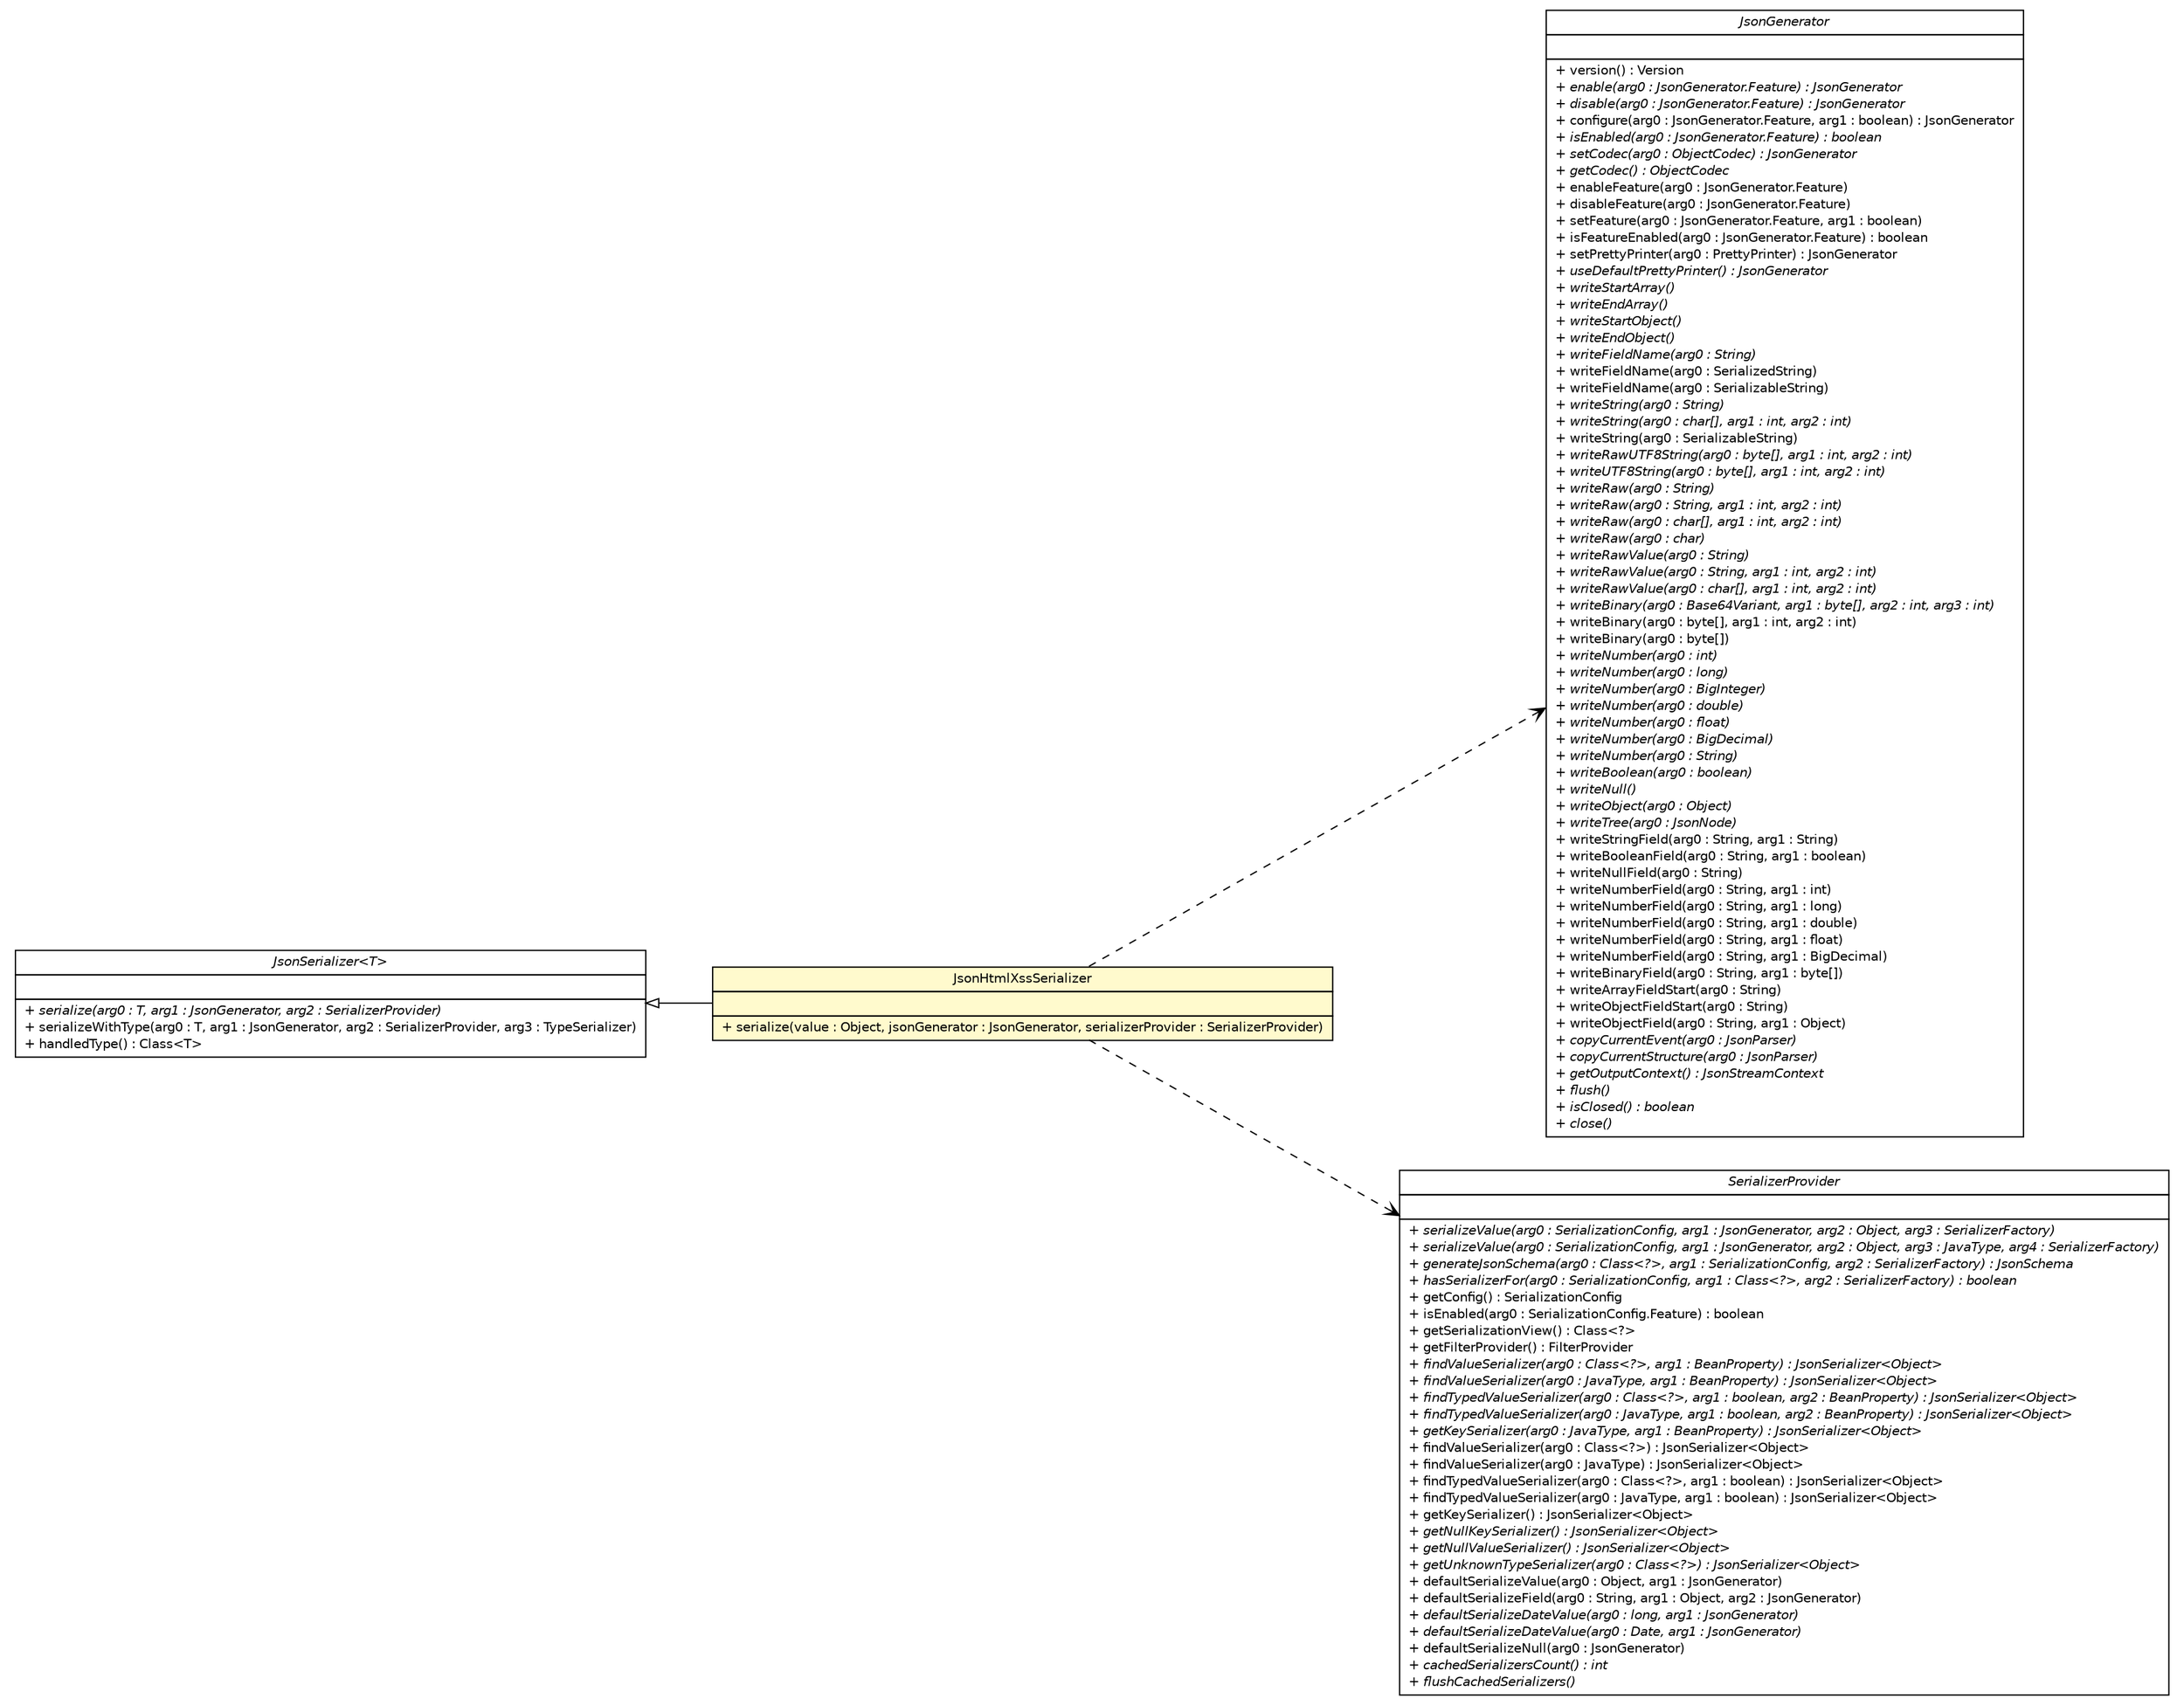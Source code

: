 #!/usr/local/bin/dot
#
# Class diagram 
# Generated by UMLGraph version 5.1 (http://www.umlgraph.org/)
#

digraph G {
	edge [fontname="Helvetica",fontsize=10,labelfontname="Helvetica",labelfontsize=10];
	node [fontname="Helvetica",fontsize=10,shape=plaintext];
	nodesep=0.25;
	ranksep=0.5;
	rankdir=LR;
	// com.inn.headstartdemo.utils.json.HibernateAwareSerializerFactory.JsonHtmlXssSerializer
	c58180 [label=<<table title="com.inn.headstartdemo.utils.json.HibernateAwareSerializerFactory.JsonHtmlXssSerializer" border="0" cellborder="1" cellspacing="0" cellpadding="2" port="p" bgcolor="lemonChiffon" href="./HibernateAwareSerializerFactory.JsonHtmlXssSerializer.html">
		<tr><td><table border="0" cellspacing="0" cellpadding="1">
<tr><td align="center" balign="center"> JsonHtmlXssSerializer </td></tr>
		</table></td></tr>
		<tr><td><table border="0" cellspacing="0" cellpadding="1">
<tr><td align="left" balign="left">  </td></tr>
		</table></td></tr>
		<tr><td><table border="0" cellspacing="0" cellpadding="1">
<tr><td align="left" balign="left"> + serialize(value : Object, jsonGenerator : JsonGenerator, serializerProvider : SerializerProvider) </td></tr>
		</table></td></tr>
		</table>>, fontname="Helvetica", fontcolor="black", fontsize=10.0];
	//com.inn.headstartdemo.utils.json.HibernateAwareSerializerFactory.JsonHtmlXssSerializer extends org.codehaus.jackson.map.JsonSerializer<java.lang.Object>
	c58245:p -> c58180:p [dir=back,arrowtail=empty];
	// com.inn.headstartdemo.utils.json.HibernateAwareSerializerFactory.JsonHtmlXssSerializer DEPEND org.codehaus.jackson.JsonGenerator
	c58180:p -> c58251:p [taillabel="", label="", headlabel="", fontname="Helvetica", fontcolor="black", fontsize=10.0, color="black", arrowhead=open, style=dashed];
	// com.inn.headstartdemo.utils.json.HibernateAwareSerializerFactory.JsonHtmlXssSerializer DEPEND org.codehaus.jackson.map.SerializerProvider
	c58180:p -> c58253:p [taillabel="", label="", headlabel="", fontname="Helvetica", fontcolor="black", fontsize=10.0, color="black", arrowhead=open, style=dashed];
	// org.codehaus.jackson.JsonGenerator
	c58251 [label=<<table title="org.codehaus.jackson.JsonGenerator" border="0" cellborder="1" cellspacing="0" cellpadding="2" port="p" href="http://java.sun.com/j2se/1.4.2/docs/api/org/codehaus/jackson/JsonGenerator.html">
		<tr><td><table border="0" cellspacing="0" cellpadding="1">
<tr><td align="center" balign="center"><font face="Helvetica-Oblique"> JsonGenerator </font></td></tr>
		</table></td></tr>
		<tr><td><table border="0" cellspacing="0" cellpadding="1">
<tr><td align="left" balign="left">  </td></tr>
		</table></td></tr>
		<tr><td><table border="0" cellspacing="0" cellpadding="1">
<tr><td align="left" balign="left"> + version() : Version </td></tr>
<tr><td align="left" balign="left"><font face="Helvetica-Oblique" point-size="10.0"> + enable(arg0 : JsonGenerator.Feature) : JsonGenerator </font></td></tr>
<tr><td align="left" balign="left"><font face="Helvetica-Oblique" point-size="10.0"> + disable(arg0 : JsonGenerator.Feature) : JsonGenerator </font></td></tr>
<tr><td align="left" balign="left"> + configure(arg0 : JsonGenerator.Feature, arg1 : boolean) : JsonGenerator </td></tr>
<tr><td align="left" balign="left"><font face="Helvetica-Oblique" point-size="10.0"> + isEnabled(arg0 : JsonGenerator.Feature) : boolean </font></td></tr>
<tr><td align="left" balign="left"><font face="Helvetica-Oblique" point-size="10.0"> + setCodec(arg0 : ObjectCodec) : JsonGenerator </font></td></tr>
<tr><td align="left" balign="left"><font face="Helvetica-Oblique" point-size="10.0"> + getCodec() : ObjectCodec </font></td></tr>
<tr><td align="left" balign="left"> + enableFeature(arg0 : JsonGenerator.Feature) </td></tr>
<tr><td align="left" balign="left"> + disableFeature(arg0 : JsonGenerator.Feature) </td></tr>
<tr><td align="left" balign="left"> + setFeature(arg0 : JsonGenerator.Feature, arg1 : boolean) </td></tr>
<tr><td align="left" balign="left"> + isFeatureEnabled(arg0 : JsonGenerator.Feature) : boolean </td></tr>
<tr><td align="left" balign="left"> + setPrettyPrinter(arg0 : PrettyPrinter) : JsonGenerator </td></tr>
<tr><td align="left" balign="left"><font face="Helvetica-Oblique" point-size="10.0"> + useDefaultPrettyPrinter() : JsonGenerator </font></td></tr>
<tr><td align="left" balign="left"><font face="Helvetica-Oblique" point-size="10.0"> + writeStartArray() </font></td></tr>
<tr><td align="left" balign="left"><font face="Helvetica-Oblique" point-size="10.0"> + writeEndArray() </font></td></tr>
<tr><td align="left" balign="left"><font face="Helvetica-Oblique" point-size="10.0"> + writeStartObject() </font></td></tr>
<tr><td align="left" balign="left"><font face="Helvetica-Oblique" point-size="10.0"> + writeEndObject() </font></td></tr>
<tr><td align="left" balign="left"><font face="Helvetica-Oblique" point-size="10.0"> + writeFieldName(arg0 : String) </font></td></tr>
<tr><td align="left" balign="left"> + writeFieldName(arg0 : SerializedString) </td></tr>
<tr><td align="left" balign="left"> + writeFieldName(arg0 : SerializableString) </td></tr>
<tr><td align="left" balign="left"><font face="Helvetica-Oblique" point-size="10.0"> + writeString(arg0 : String) </font></td></tr>
<tr><td align="left" balign="left"><font face="Helvetica-Oblique" point-size="10.0"> + writeString(arg0 : char[], arg1 : int, arg2 : int) </font></td></tr>
<tr><td align="left" balign="left"> + writeString(arg0 : SerializableString) </td></tr>
<tr><td align="left" balign="left"><font face="Helvetica-Oblique" point-size="10.0"> + writeRawUTF8String(arg0 : byte[], arg1 : int, arg2 : int) </font></td></tr>
<tr><td align="left" balign="left"><font face="Helvetica-Oblique" point-size="10.0"> + writeUTF8String(arg0 : byte[], arg1 : int, arg2 : int) </font></td></tr>
<tr><td align="left" balign="left"><font face="Helvetica-Oblique" point-size="10.0"> + writeRaw(arg0 : String) </font></td></tr>
<tr><td align="left" balign="left"><font face="Helvetica-Oblique" point-size="10.0"> + writeRaw(arg0 : String, arg1 : int, arg2 : int) </font></td></tr>
<tr><td align="left" balign="left"><font face="Helvetica-Oblique" point-size="10.0"> + writeRaw(arg0 : char[], arg1 : int, arg2 : int) </font></td></tr>
<tr><td align="left" balign="left"><font face="Helvetica-Oblique" point-size="10.0"> + writeRaw(arg0 : char) </font></td></tr>
<tr><td align="left" balign="left"><font face="Helvetica-Oblique" point-size="10.0"> + writeRawValue(arg0 : String) </font></td></tr>
<tr><td align="left" balign="left"><font face="Helvetica-Oblique" point-size="10.0"> + writeRawValue(arg0 : String, arg1 : int, arg2 : int) </font></td></tr>
<tr><td align="left" balign="left"><font face="Helvetica-Oblique" point-size="10.0"> + writeRawValue(arg0 : char[], arg1 : int, arg2 : int) </font></td></tr>
<tr><td align="left" balign="left"><font face="Helvetica-Oblique" point-size="10.0"> + writeBinary(arg0 : Base64Variant, arg1 : byte[], arg2 : int, arg3 : int) </font></td></tr>
<tr><td align="left" balign="left"> + writeBinary(arg0 : byte[], arg1 : int, arg2 : int) </td></tr>
<tr><td align="left" balign="left"> + writeBinary(arg0 : byte[]) </td></tr>
<tr><td align="left" balign="left"><font face="Helvetica-Oblique" point-size="10.0"> + writeNumber(arg0 : int) </font></td></tr>
<tr><td align="left" balign="left"><font face="Helvetica-Oblique" point-size="10.0"> + writeNumber(arg0 : long) </font></td></tr>
<tr><td align="left" balign="left"><font face="Helvetica-Oblique" point-size="10.0"> + writeNumber(arg0 : BigInteger) </font></td></tr>
<tr><td align="left" balign="left"><font face="Helvetica-Oblique" point-size="10.0"> + writeNumber(arg0 : double) </font></td></tr>
<tr><td align="left" balign="left"><font face="Helvetica-Oblique" point-size="10.0"> + writeNumber(arg0 : float) </font></td></tr>
<tr><td align="left" balign="left"><font face="Helvetica-Oblique" point-size="10.0"> + writeNumber(arg0 : BigDecimal) </font></td></tr>
<tr><td align="left" balign="left"><font face="Helvetica-Oblique" point-size="10.0"> + writeNumber(arg0 : String) </font></td></tr>
<tr><td align="left" balign="left"><font face="Helvetica-Oblique" point-size="10.0"> + writeBoolean(arg0 : boolean) </font></td></tr>
<tr><td align="left" balign="left"><font face="Helvetica-Oblique" point-size="10.0"> + writeNull() </font></td></tr>
<tr><td align="left" balign="left"><font face="Helvetica-Oblique" point-size="10.0"> + writeObject(arg0 : Object) </font></td></tr>
<tr><td align="left" balign="left"><font face="Helvetica-Oblique" point-size="10.0"> + writeTree(arg0 : JsonNode) </font></td></tr>
<tr><td align="left" balign="left"> + writeStringField(arg0 : String, arg1 : String) </td></tr>
<tr><td align="left" balign="left"> + writeBooleanField(arg0 : String, arg1 : boolean) </td></tr>
<tr><td align="left" balign="left"> + writeNullField(arg0 : String) </td></tr>
<tr><td align="left" balign="left"> + writeNumberField(arg0 : String, arg1 : int) </td></tr>
<tr><td align="left" balign="left"> + writeNumberField(arg0 : String, arg1 : long) </td></tr>
<tr><td align="left" balign="left"> + writeNumberField(arg0 : String, arg1 : double) </td></tr>
<tr><td align="left" balign="left"> + writeNumberField(arg0 : String, arg1 : float) </td></tr>
<tr><td align="left" balign="left"> + writeNumberField(arg0 : String, arg1 : BigDecimal) </td></tr>
<tr><td align="left" balign="left"> + writeBinaryField(arg0 : String, arg1 : byte[]) </td></tr>
<tr><td align="left" balign="left"> + writeArrayFieldStart(arg0 : String) </td></tr>
<tr><td align="left" balign="left"> + writeObjectFieldStart(arg0 : String) </td></tr>
<tr><td align="left" balign="left"> + writeObjectField(arg0 : String, arg1 : Object) </td></tr>
<tr><td align="left" balign="left"><font face="Helvetica-Oblique" point-size="10.0"> + copyCurrentEvent(arg0 : JsonParser) </font></td></tr>
<tr><td align="left" balign="left"><font face="Helvetica-Oblique" point-size="10.0"> + copyCurrentStructure(arg0 : JsonParser) </font></td></tr>
<tr><td align="left" balign="left"><font face="Helvetica-Oblique" point-size="10.0"> + getOutputContext() : JsonStreamContext </font></td></tr>
<tr><td align="left" balign="left"><font face="Helvetica-Oblique" point-size="10.0"> + flush() </font></td></tr>
<tr><td align="left" balign="left"><font face="Helvetica-Oblique" point-size="10.0"> + isClosed() : boolean </font></td></tr>
<tr><td align="left" balign="left"><font face="Helvetica-Oblique" point-size="10.0"> + close() </font></td></tr>
		</table></td></tr>
		</table>>, fontname="Helvetica", fontcolor="black", fontsize=10.0];
	// org.codehaus.jackson.map.SerializerProvider
	c58253 [label=<<table title="org.codehaus.jackson.map.SerializerProvider" border="0" cellborder="1" cellspacing="0" cellpadding="2" port="p" href="http://java.sun.com/j2se/1.4.2/docs/api/org/codehaus/jackson/map/SerializerProvider.html">
		<tr><td><table border="0" cellspacing="0" cellpadding="1">
<tr><td align="center" balign="center"><font face="Helvetica-Oblique"> SerializerProvider </font></td></tr>
		</table></td></tr>
		<tr><td><table border="0" cellspacing="0" cellpadding="1">
<tr><td align="left" balign="left">  </td></tr>
		</table></td></tr>
		<tr><td><table border="0" cellspacing="0" cellpadding="1">
<tr><td align="left" balign="left"><font face="Helvetica-Oblique" point-size="10.0"> + serializeValue(arg0 : SerializationConfig, arg1 : JsonGenerator, arg2 : Object, arg3 : SerializerFactory) </font></td></tr>
<tr><td align="left" balign="left"><font face="Helvetica-Oblique" point-size="10.0"> + serializeValue(arg0 : SerializationConfig, arg1 : JsonGenerator, arg2 : Object, arg3 : JavaType, arg4 : SerializerFactory) </font></td></tr>
<tr><td align="left" balign="left"><font face="Helvetica-Oblique" point-size="10.0"> + generateJsonSchema(arg0 : Class&lt;?&gt;, arg1 : SerializationConfig, arg2 : SerializerFactory) : JsonSchema </font></td></tr>
<tr><td align="left" balign="left"><font face="Helvetica-Oblique" point-size="10.0"> + hasSerializerFor(arg0 : SerializationConfig, arg1 : Class&lt;?&gt;, arg2 : SerializerFactory) : boolean </font></td></tr>
<tr><td align="left" balign="left"> + getConfig() : SerializationConfig </td></tr>
<tr><td align="left" balign="left"> + isEnabled(arg0 : SerializationConfig.Feature) : boolean </td></tr>
<tr><td align="left" balign="left"> + getSerializationView() : Class&lt;?&gt; </td></tr>
<tr><td align="left" balign="left"> + getFilterProvider() : FilterProvider </td></tr>
<tr><td align="left" balign="left"><font face="Helvetica-Oblique" point-size="10.0"> + findValueSerializer(arg0 : Class&lt;?&gt;, arg1 : BeanProperty) : JsonSerializer&lt;Object&gt; </font></td></tr>
<tr><td align="left" balign="left"><font face="Helvetica-Oblique" point-size="10.0"> + findValueSerializer(arg0 : JavaType, arg1 : BeanProperty) : JsonSerializer&lt;Object&gt; </font></td></tr>
<tr><td align="left" balign="left"><font face="Helvetica-Oblique" point-size="10.0"> + findTypedValueSerializer(arg0 : Class&lt;?&gt;, arg1 : boolean, arg2 : BeanProperty) : JsonSerializer&lt;Object&gt; </font></td></tr>
<tr><td align="left" balign="left"><font face="Helvetica-Oblique" point-size="10.0"> + findTypedValueSerializer(arg0 : JavaType, arg1 : boolean, arg2 : BeanProperty) : JsonSerializer&lt;Object&gt; </font></td></tr>
<tr><td align="left" balign="left"><font face="Helvetica-Oblique" point-size="10.0"> + getKeySerializer(arg0 : JavaType, arg1 : BeanProperty) : JsonSerializer&lt;Object&gt; </font></td></tr>
<tr><td align="left" balign="left"> + findValueSerializer(arg0 : Class&lt;?&gt;) : JsonSerializer&lt;Object&gt; </td></tr>
<tr><td align="left" balign="left"> + findValueSerializer(arg0 : JavaType) : JsonSerializer&lt;Object&gt; </td></tr>
<tr><td align="left" balign="left"> + findTypedValueSerializer(arg0 : Class&lt;?&gt;, arg1 : boolean) : JsonSerializer&lt;Object&gt; </td></tr>
<tr><td align="left" balign="left"> + findTypedValueSerializer(arg0 : JavaType, arg1 : boolean) : JsonSerializer&lt;Object&gt; </td></tr>
<tr><td align="left" balign="left"> + getKeySerializer() : JsonSerializer&lt;Object&gt; </td></tr>
<tr><td align="left" balign="left"><font face="Helvetica-Oblique" point-size="10.0"> + getNullKeySerializer() : JsonSerializer&lt;Object&gt; </font></td></tr>
<tr><td align="left" balign="left"><font face="Helvetica-Oblique" point-size="10.0"> + getNullValueSerializer() : JsonSerializer&lt;Object&gt; </font></td></tr>
<tr><td align="left" balign="left"><font face="Helvetica-Oblique" point-size="10.0"> + getUnknownTypeSerializer(arg0 : Class&lt;?&gt;) : JsonSerializer&lt;Object&gt; </font></td></tr>
<tr><td align="left" balign="left"> + defaultSerializeValue(arg0 : Object, arg1 : JsonGenerator) </td></tr>
<tr><td align="left" balign="left"> + defaultSerializeField(arg0 : String, arg1 : Object, arg2 : JsonGenerator) </td></tr>
<tr><td align="left" balign="left"><font face="Helvetica-Oblique" point-size="10.0"> + defaultSerializeDateValue(arg0 : long, arg1 : JsonGenerator) </font></td></tr>
<tr><td align="left" balign="left"><font face="Helvetica-Oblique" point-size="10.0"> + defaultSerializeDateValue(arg0 : Date, arg1 : JsonGenerator) </font></td></tr>
<tr><td align="left" balign="left"> + defaultSerializeNull(arg0 : JsonGenerator) </td></tr>
<tr><td align="left" balign="left"><font face="Helvetica-Oblique" point-size="10.0"> + cachedSerializersCount() : int </font></td></tr>
<tr><td align="left" balign="left"><font face="Helvetica-Oblique" point-size="10.0"> + flushCachedSerializers() </font></td></tr>
		</table></td></tr>
		</table>>, fontname="Helvetica", fontcolor="black", fontsize=10.0];
	// org.codehaus.jackson.map.JsonSerializer<T>
	c58245 [label=<<table title="org.codehaus.jackson.map.JsonSerializer" border="0" cellborder="1" cellspacing="0" cellpadding="2" port="p" href="http://java.sun.com/j2se/1.4.2/docs/api/org/codehaus/jackson/map/JsonSerializer.html">
		<tr><td><table border="0" cellspacing="0" cellpadding="1">
<tr><td align="center" balign="center"><font face="Helvetica-Oblique"> JsonSerializer&lt;T&gt; </font></td></tr>
		</table></td></tr>
		<tr><td><table border="0" cellspacing="0" cellpadding="1">
<tr><td align="left" balign="left">  </td></tr>
		</table></td></tr>
		<tr><td><table border="0" cellspacing="0" cellpadding="1">
<tr><td align="left" balign="left"><font face="Helvetica-Oblique" point-size="10.0"> + serialize(arg0 : T, arg1 : JsonGenerator, arg2 : SerializerProvider) </font></td></tr>
<tr><td align="left" balign="left"> + serializeWithType(arg0 : T, arg1 : JsonGenerator, arg2 : SerializerProvider, arg3 : TypeSerializer) </td></tr>
<tr><td align="left" balign="left"> + handledType() : Class&lt;T&gt; </td></tr>
		</table></td></tr>
		</table>>, fontname="Helvetica", fontcolor="black", fontsize=10.0];
}

